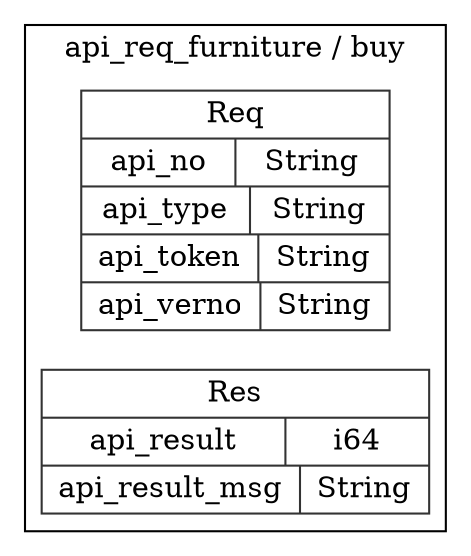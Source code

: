 digraph {
  rankdir=LR;
  subgraph cluster_0 {
    label="api_req_furniture / buy";
    node [style="filled", color=white, style="solid", color=gray20];
    api_req_furniture__buy__Req [label="<Req> Req  | { api_no | <api_no> String } | { api_type | <api_type> String } | { api_token | <api_token> String } | { api_verno | <api_verno> String }", shape=record];
    api_req_furniture__buy__Res [label="<Res> Res  | { api_result | <api_result> i64 } | { api_result_msg | <api_result_msg> String }", shape=record];
  }
}
